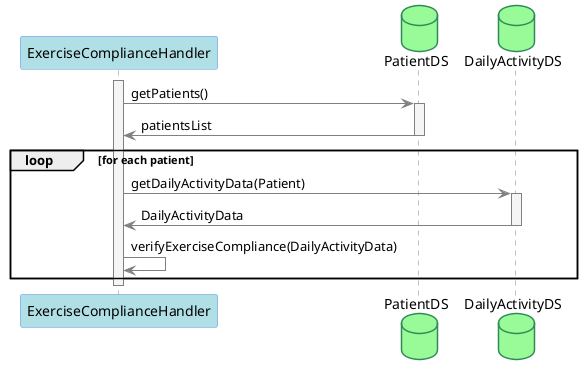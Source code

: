 @startuml verify_exercise_compliance

skinparam sequence {
  ArrowColor Gray
  LifeLineBorderColor Gray
  LifeLineBackgroundColor WhiteSmoke

  ActorBorderColor Tomato
  ActorBackgroundColor LightSalmon

  ParticipantBackgroundColor PowderBlue
  ParticipantBorderColor CornflowerBlue
}
skinparam DatabaseBorderColor SeaGreen
skinparam DatabaseBackgroundColor PaleGreen

participant ExerciseComplianceHandler as ECH
database PatientDS
database DailyActivityDS

activate ECH
ECH -> PatientDS ++ : getPatients()
ECH <- PatientDS -- : patientsList

loop for each patient
  ECH -> DailyActivityDS ++ : getDailyActivityData(Patient)
  ECH <- DailyActivityDS -- : DailyActivityData

  ECH -> ECH : verifyExerciseCompliance(DailyActivityData)
end

deactivate ECH

@enduml
